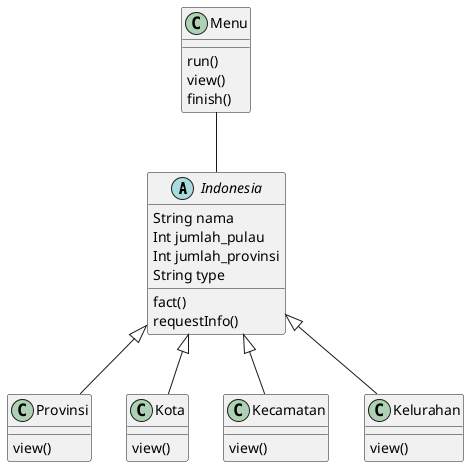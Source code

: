 @startuml
'https://plantuml.com/class-diagram

'abstract class AbstractList
'abstract AbstractCollection
'interface List
'interface Collection
'interface test
'
'List <|-- AbstractList
'Collection <|-- AbstractCollection
'
'Collection <|- List
'AbstractCollection <|- AbstractList
'AbstractList <|-- ArrayList
'
'class ArrayList {
'Object[] elementData
'size()
'}
'
'enum TimeUnit {
'DAYS
'HOURS
'MINUTES
'}

abstract class Indonesia {
    String nama
    Int jumlah_pulau
    Int jumlah_provinsi
    String type
    fact()
    requestInfo()
}

class Provinsi {
    view()
}

class Kota {
    view()
}

class Kecamatan {
    view()
}

class Kelurahan {
    view()
}

class Menu {
    run()
    view()
    finish()
}

Indonesia <|-- Provinsi
Indonesia <|-- Kota
Indonesia <|-- Kecamatan
Indonesia <|-- Kelurahan

Menu -- Indonesia


@enduml